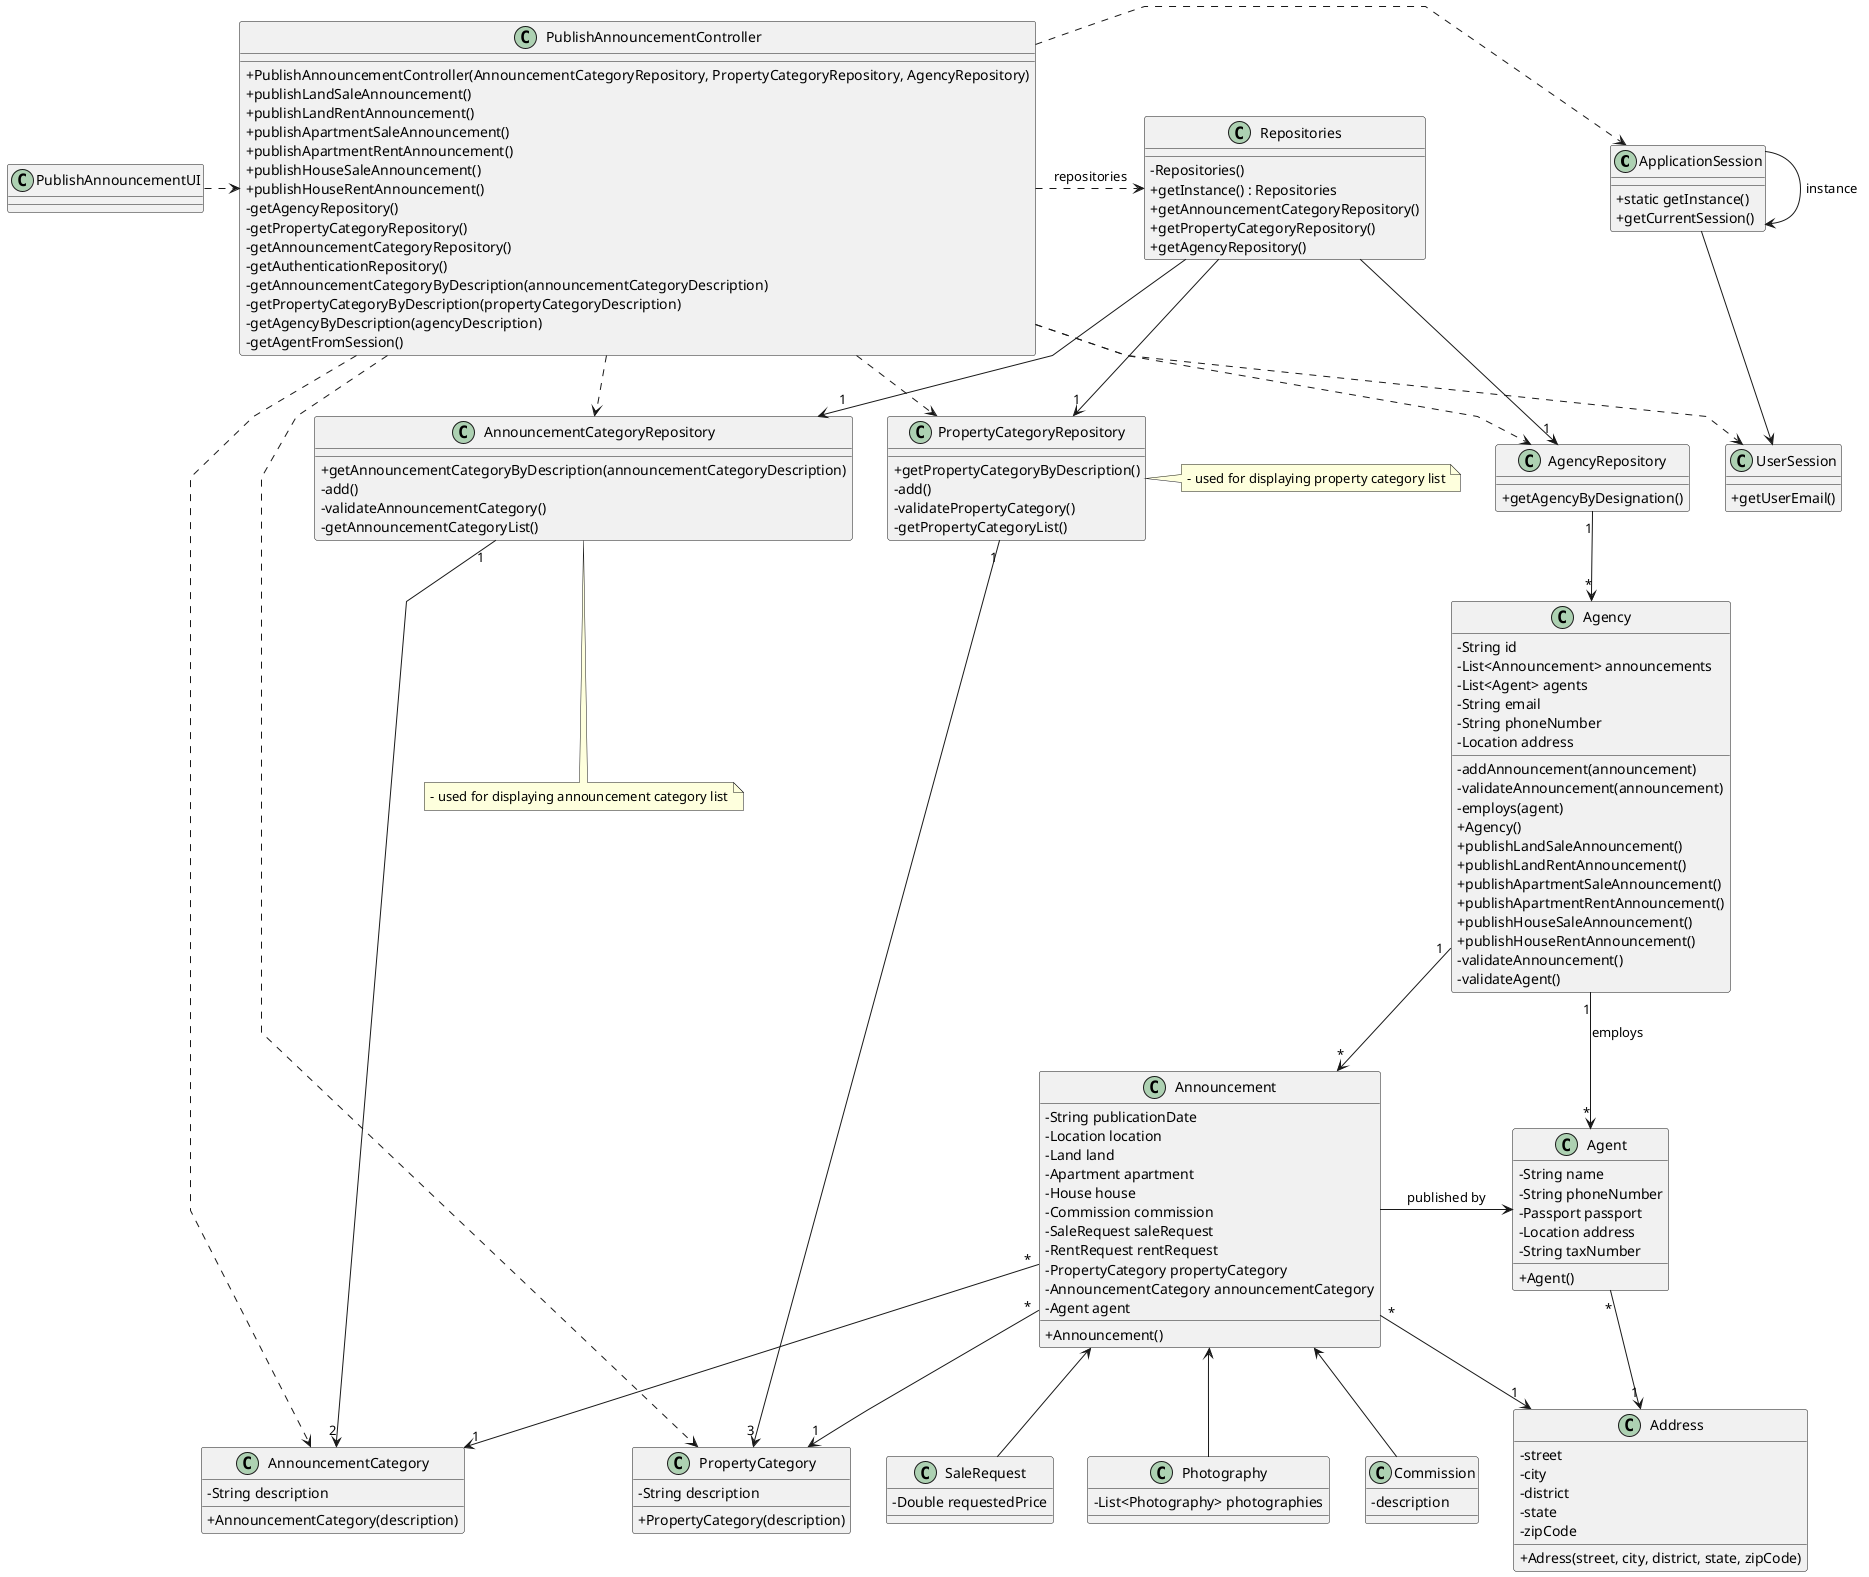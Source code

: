 @startuml
'skinparam monochrome true
skinparam packageStyle rectangle
skinparam shadowing false
skinparam linetype polyline


skinparam classAttributeIconSize 0

class ApplicationSession
{
+ static getInstance()
+ getCurrentSession()
}

class UserSession
{
+ getUserEmail()
}

class Address {
-street
-city
-district
-state
-zipCode

+Adress(street, city, district, state, zipCode)
}

class Commission {
-description
}

class Agent {
-String name
-String phoneNumber
-Passport passport
-Location address
-String taxNumber

+Agent()

}

class Announcement {
-String publicationDate
-Location location
-Land land
-Apartment apartment
-House house
-Commission commission
-SaleRequest saleRequest
-RentRequest rentRequest
-PropertyCategory propertyCategory
-AnnouncementCategory announcementCategory
-Agent agent

+Announcement()
}

class Agency {
-String id
-List<Announcement> announcements
-List<Agent> agents
-String email
-String phoneNumber
-Location address

-addAnnouncement(announcement)
-validateAnnouncement(announcement)
-employs(agent)
+Agency()
+publishLandSaleAnnouncement()
+publishLandRentAnnouncement()
+publishApartmentSaleAnnouncement()
+publishApartmentRentAnnouncement()
+publishHouseSaleAnnouncement()
+publishHouseRentAnnouncement()
-validateAnnouncement()
-validateAgent()

}

class PublishAnnouncementUI {


}

class PublishAnnouncementController {
+PublishAnnouncementController(AnnouncementCategoryRepository, PropertyCategoryRepository, AgencyRepository)
+publishLandSaleAnnouncement()
+publishLandRentAnnouncement()
+publishApartmentSaleAnnouncement()
+publishApartmentRentAnnouncement()
+publishHouseSaleAnnouncement()
+publishHouseRentAnnouncement()
-getAgencyRepository()
-getPropertyCategoryRepository()
-getAnnouncementCategoryRepository()
-getAuthenticationRepository()
-getAnnouncementCategoryByDescription(announcementCategoryDescription)
-getPropertyCategoryByDescription(propertyCategoryDescription)
-getAgencyByDescription(agencyDescription)
-getAgentFromSession()
}

class Repositories {
-Repositories()
+getInstance() : Repositories
+getAnnouncementCategoryRepository()
+getPropertyCategoryRepository()
+getAgencyRepository()
}

class AgencyRepository {
+getAgencyByDesignation()
}

class PropertyCategoryRepository {
+getPropertyCategoryByDescription()
-add()
-validatePropertyCategory()
-getPropertyCategoryList()
}

class AnnouncementCategoryRepository {
+getAnnouncementCategoryByDescription(announcementCategoryDescription)
-add()
-validateAnnouncementCategory()
-getAnnouncementCategoryList()
}


class PropertyCategory {
-String description

+PropertyCategory(description)
}

class AnnouncementCategory {
-String description

+AnnouncementCategory(description)
}

class SaleRequest {
-Double requestedPrice
}

class Photography {
-List<Photography> photographies
}

note right of PropertyCategoryRepository {
- used for displaying property category list
}

note bottom of AnnouncementCategoryRepository {
- used for displaying announcement category list
}

PublishAnnouncementUI .> PublishAnnouncementController

PublishAnnouncementController .> Repositories : repositories
PublishAnnouncementController .> PropertyCategoryRepository
PublishAnnouncementController .> AnnouncementCategoryRepository
PublishAnnouncementController .> AgencyRepository
PublishAnnouncementController ..> AnnouncementCategory
PublishAnnouncementController ....> PropertyCategory
PublishAnnouncementController .> ApplicationSession
PublishAnnouncementController ..> UserSession

Repositories --> "1" PropertyCategoryRepository
Repositories --> "1" AnnouncementCategoryRepository
Repositories --> "1" AgencyRepository

PropertyCategoryRepository "1" -> "3" PropertyCategory

AnnouncementCategoryRepository "1" --> "2" AnnouncementCategory

AgencyRepository "1" --> "*" Agency

Agency "1" -> "*" Agent : employs
Agency "1" --> "*" Announcement

Announcement "*" --> "1" AnnouncementCategory
Announcement "*" --> "1" PropertyCategory
Announcement -> Agent : published by
Announcement "*" --> "1" Address
Announcement <-- SaleRequest
Announcement <-- Commission
Announcement <-- Photography

Agent "*" --> "1" Address

ApplicationSession --> ApplicationSession : instance
ApplicationSession --> UserSession

@enduml